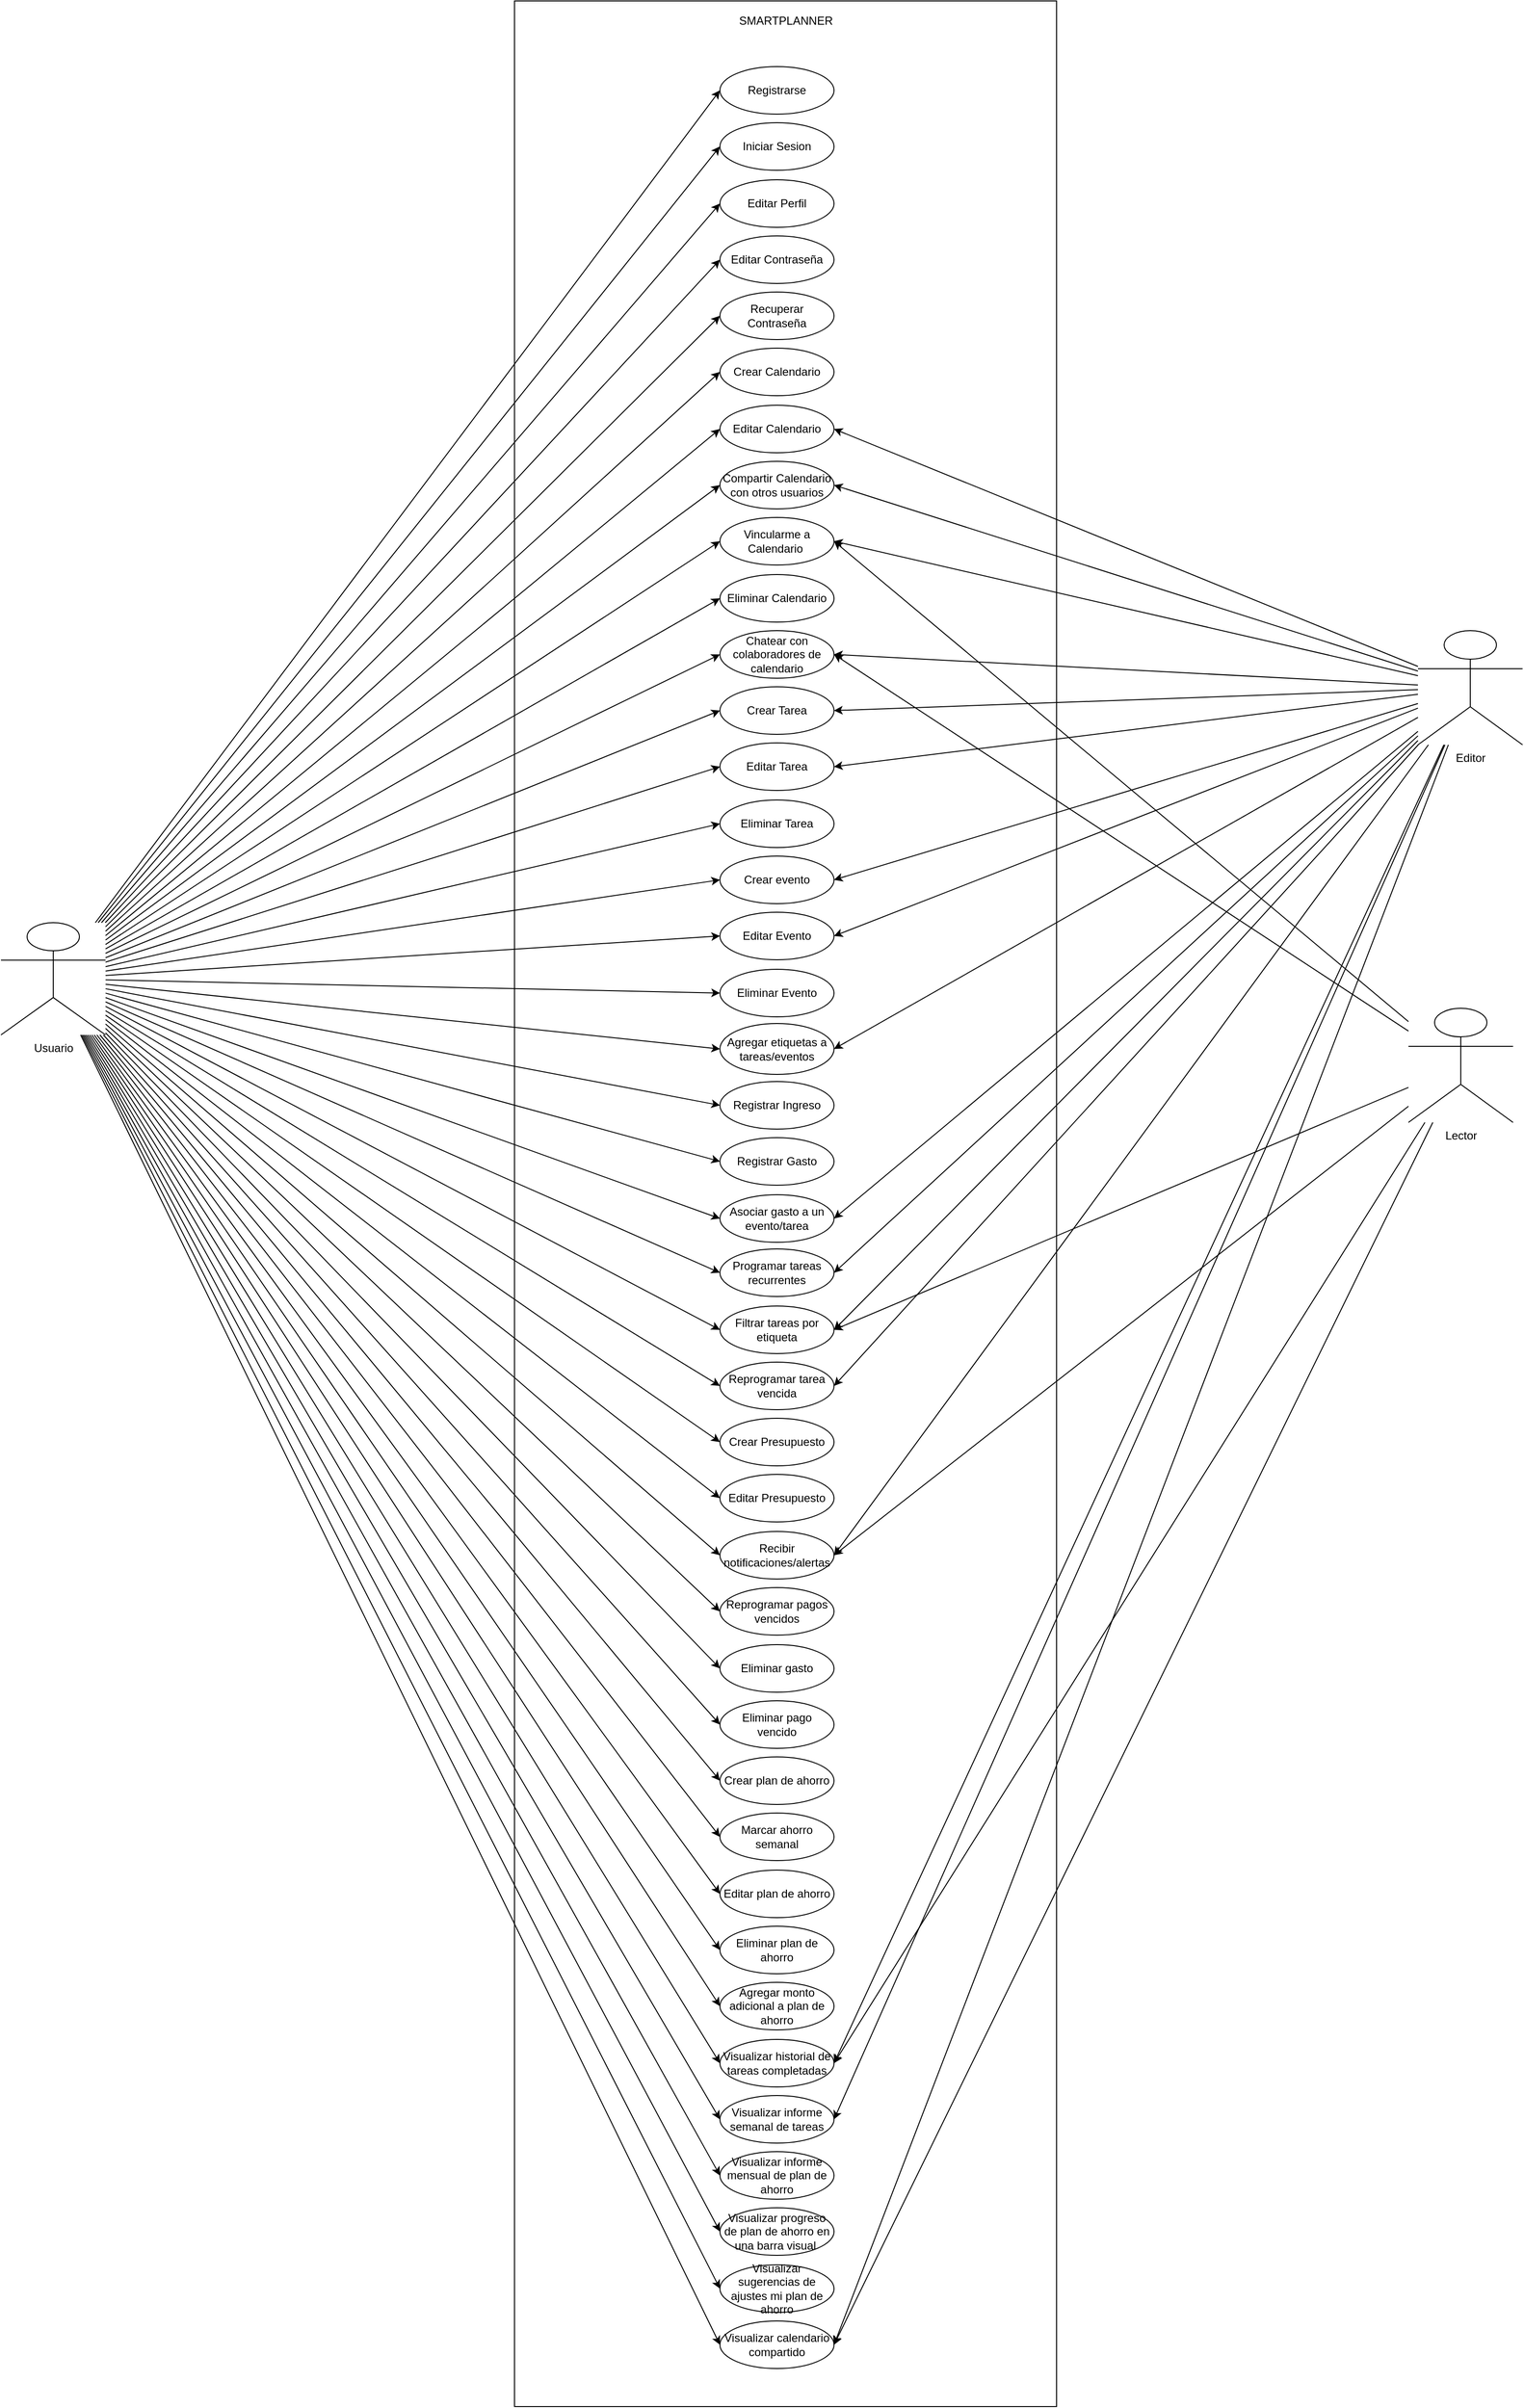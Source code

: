 <mxfile version="26.1.1">
  <diagram name="Página-1" id="19Clk-ZediSKJYomQ7Cn">
    <mxGraphModel dx="3925" dy="1246" grid="1" gridSize="10" guides="1" tooltips="1" connect="1" arrows="1" fold="1" page="1" pageScale="1" pageWidth="827" pageHeight="1169" math="0" shadow="0">
      <root>
        <mxCell id="0" />
        <mxCell id="1" parent="0" />
        <mxCell id="KDMSEXjikYHYoP71dC5_-1" value="Usuario&lt;div&gt;&lt;br&gt;&lt;/div&gt;" style="shape=umlActor;verticalLabelPosition=bottom;verticalAlign=top;html=1;outlineConnect=0;" vertex="1" parent="1">
          <mxGeometry x="-200" y="310" width="30" height="60" as="geometry" />
        </mxCell>
        <mxCell id="KDMSEXjikYHYoP71dC5_-2" value="" style="rounded=0;whiteSpace=wrap;html=1;" vertex="1" parent="1">
          <mxGeometry x="-380" y="41" width="570" height="2529" as="geometry" />
        </mxCell>
        <mxCell id="KDMSEXjikYHYoP71dC5_-5" value="SMARTPLANNER" style="text;html=1;align=center;verticalAlign=middle;resizable=0;points=[];autosize=1;strokeColor=none;fillColor=none;" vertex="1" parent="1">
          <mxGeometry x="-155" y="47" width="120" height="30" as="geometry" />
        </mxCell>
        <mxCell id="KDMSEXjikYHYoP71dC5_-9" value="Registrarse" style="ellipse;whiteSpace=wrap;html=1;" vertex="1" parent="1">
          <mxGeometry x="-164" y="110" width="120" height="50" as="geometry" />
        </mxCell>
        <mxCell id="KDMSEXjikYHYoP71dC5_-10" value="Iniciar Sesion" style="ellipse;whiteSpace=wrap;html=1;" vertex="1" parent="1">
          <mxGeometry x="-164" y="169" width="120" height="50" as="geometry" />
        </mxCell>
        <mxCell id="KDMSEXjikYHYoP71dC5_-11" value="Editar Perfil" style="ellipse;whiteSpace=wrap;html=1;" vertex="1" parent="1">
          <mxGeometry x="-164" y="229" width="120" height="50" as="geometry" />
        </mxCell>
        <mxCell id="KDMSEXjikYHYoP71dC5_-12" value="Recuperar Contraseña" style="ellipse;whiteSpace=wrap;html=1;" vertex="1" parent="1">
          <mxGeometry x="-164" y="347" width="120" height="50" as="geometry" />
        </mxCell>
        <mxCell id="KDMSEXjikYHYoP71dC5_-13" value="Crear Calendario" style="ellipse;whiteSpace=wrap;html=1;" vertex="1" parent="1">
          <mxGeometry x="-164" y="406" width="120" height="50" as="geometry" />
        </mxCell>
        <mxCell id="KDMSEXjikYHYoP71dC5_-14" value="Compartir Calendario con otros usuarios" style="ellipse;whiteSpace=wrap;html=1;" vertex="1" parent="1">
          <mxGeometry x="-164" y="525" width="120" height="50" as="geometry" />
        </mxCell>
        <mxCell id="KDMSEXjikYHYoP71dC5_-15" value="Editar Calendario" style="ellipse;whiteSpace=wrap;html=1;" vertex="1" parent="1">
          <mxGeometry x="-164" y="466" width="120" height="50" as="geometry" />
        </mxCell>
        <mxCell id="KDMSEXjikYHYoP71dC5_-16" value="Eliminar Calendario" style="ellipse;whiteSpace=wrap;html=1;" vertex="1" parent="1">
          <mxGeometry x="-164" y="644" width="120" height="50" as="geometry" />
        </mxCell>
        <mxCell id="KDMSEXjikYHYoP71dC5_-18" value="Crear Tarea" style="ellipse;whiteSpace=wrap;html=1;" vertex="1" parent="1">
          <mxGeometry x="-164" y="762" width="120" height="50" as="geometry" />
        </mxCell>
        <mxCell id="KDMSEXjikYHYoP71dC5_-19" value="Editar Tarea" style="ellipse;whiteSpace=wrap;html=1;" vertex="1" parent="1">
          <mxGeometry x="-164" y="821" width="120" height="50" as="geometry" />
        </mxCell>
        <mxCell id="KDMSEXjikYHYoP71dC5_-20" value="Editar Evento" style="ellipse;whiteSpace=wrap;html=1;" vertex="1" parent="1">
          <mxGeometry x="-164" y="999" width="120" height="50" as="geometry" />
        </mxCell>
        <mxCell id="KDMSEXjikYHYoP71dC5_-21" value="Eliminar Tarea" style="ellipse;whiteSpace=wrap;html=1;" vertex="1" parent="1">
          <mxGeometry x="-164" y="881" width="120" height="50" as="geometry" />
        </mxCell>
        <mxCell id="KDMSEXjikYHYoP71dC5_-22" value="Crear evento" style="ellipse;whiteSpace=wrap;html=1;" vertex="1" parent="1">
          <mxGeometry x="-164" y="940" width="120" height="50" as="geometry" />
        </mxCell>
        <mxCell id="KDMSEXjikYHYoP71dC5_-23" value="Eliminar Evento" style="ellipse;whiteSpace=wrap;html=1;" vertex="1" parent="1">
          <mxGeometry x="-164" y="1059" width="120" height="50" as="geometry" />
        </mxCell>
        <mxCell id="KDMSEXjikYHYoP71dC5_-24" value="Agregar etiquetas a tareas/eventos" style="ellipse;whiteSpace=wrap;html=1;" vertex="1" parent="1">
          <mxGeometry x="-164" y="1116" width="120" height="53.5" as="geometry" />
        </mxCell>
        <mxCell id="KDMSEXjikYHYoP71dC5_-25" value="Vincularme a Calendario&amp;nbsp;" style="ellipse;whiteSpace=wrap;html=1;" vertex="1" parent="1">
          <mxGeometry x="-164" y="584" width="120" height="50" as="geometry" />
        </mxCell>
        <mxCell id="KDMSEXjikYHYoP71dC5_-27" value="Chatear con colaboradores de calendario" style="ellipse;whiteSpace=wrap;html=1;" vertex="1" parent="1">
          <mxGeometry x="-164" y="703" width="120" height="50" as="geometry" />
        </mxCell>
        <mxCell id="KDMSEXjikYHYoP71dC5_-28" value="Editar Contraseña" style="ellipse;whiteSpace=wrap;html=1;" vertex="1" parent="1">
          <mxGeometry x="-164" y="288" width="120" height="50" as="geometry" />
        </mxCell>
        <mxCell id="KDMSEXjikYHYoP71dC5_-29" value="Recibir notificaciones/alertas" style="ellipse;whiteSpace=wrap;html=1;" vertex="1" parent="1">
          <mxGeometry x="-164" y="1650" width="120" height="50" as="geometry" />
        </mxCell>
        <mxCell id="KDMSEXjikYHYoP71dC5_-31" value="Registrar Ingreso" style="ellipse;whiteSpace=wrap;html=1;" vertex="1" parent="1">
          <mxGeometry x="-164" y="1177" width="120" height="50" as="geometry" />
        </mxCell>
        <mxCell id="KDMSEXjikYHYoP71dC5_-32" value="Asociar gasto a un evento/tarea" style="ellipse;whiteSpace=wrap;html=1;" vertex="1" parent="1">
          <mxGeometry x="-164" y="1296" width="120" height="50" as="geometry" />
        </mxCell>
        <mxCell id="KDMSEXjikYHYoP71dC5_-33" value="Registrar Gasto" style="ellipse;whiteSpace=wrap;html=1;" vertex="1" parent="1">
          <mxGeometry x="-164" y="1236" width="120" height="50" as="geometry" />
        </mxCell>
        <mxCell id="KDMSEXjikYHYoP71dC5_-34" value="Programar tareas recurrentes" style="ellipse;whiteSpace=wrap;html=1;" vertex="1" parent="1">
          <mxGeometry x="-164" y="1353" width="120" height="50" as="geometry" />
        </mxCell>
        <mxCell id="KDMSEXjikYHYoP71dC5_-35" value="Filtrar tareas por etiqueta" style="ellipse;whiteSpace=wrap;html=1;" vertex="1" parent="1">
          <mxGeometry x="-164" y="1413" width="120" height="50" as="geometry" />
        </mxCell>
        <mxCell id="KDMSEXjikYHYoP71dC5_-36" value="Reprogramar tarea vencida" style="ellipse;whiteSpace=wrap;html=1;" vertex="1" parent="1">
          <mxGeometry x="-164" y="1472" width="120" height="50" as="geometry" />
        </mxCell>
        <mxCell id="KDMSEXjikYHYoP71dC5_-37" value="Crear Presupuesto" style="ellipse;whiteSpace=wrap;html=1;" vertex="1" parent="1">
          <mxGeometry x="-164" y="1531" width="120" height="50" as="geometry" />
        </mxCell>
        <mxCell id="KDMSEXjikYHYoP71dC5_-38" value="Editar Presupuesto" style="ellipse;whiteSpace=wrap;html=1;" vertex="1" parent="1">
          <mxGeometry x="-164" y="1590" width="120" height="50" as="geometry" />
        </mxCell>
        <mxCell id="KDMSEXjikYHYoP71dC5_-40" value="Reprogramar pagos vencidos" style="ellipse;whiteSpace=wrap;html=1;" vertex="1" parent="1">
          <mxGeometry x="-164" y="1709" width="120" height="50" as="geometry" />
        </mxCell>
        <mxCell id="KDMSEXjikYHYoP71dC5_-41" value="Eliminar gasto" style="ellipse;whiteSpace=wrap;html=1;" vertex="1" parent="1">
          <mxGeometry x="-164" y="1769" width="120" height="50" as="geometry" />
        </mxCell>
        <mxCell id="KDMSEXjikYHYoP71dC5_-42" value="Eliminar pago vencido" style="ellipse;whiteSpace=wrap;html=1;" vertex="1" parent="1">
          <mxGeometry x="-164" y="1828" width="120" height="50" as="geometry" />
        </mxCell>
        <mxCell id="KDMSEXjikYHYoP71dC5_-43" value="Crear plan de ahorro" style="ellipse;whiteSpace=wrap;html=1;" vertex="1" parent="1">
          <mxGeometry x="-164" y="1887" width="120" height="50" as="geometry" />
        </mxCell>
        <mxCell id="KDMSEXjikYHYoP71dC5_-44" value="Marcar ahorro semanal" style="ellipse;whiteSpace=wrap;html=1;" vertex="1" parent="1">
          <mxGeometry x="-164" y="1946" width="120" height="50" as="geometry" />
        </mxCell>
        <mxCell id="KDMSEXjikYHYoP71dC5_-45" value="Editar plan de ahorro" style="ellipse;whiteSpace=wrap;html=1;" vertex="1" parent="1">
          <mxGeometry x="-164" y="2006" width="120" height="50" as="geometry" />
        </mxCell>
        <mxCell id="KDMSEXjikYHYoP71dC5_-46" value="Eliminar plan de ahorro" style="ellipse;whiteSpace=wrap;html=1;" vertex="1" parent="1">
          <mxGeometry x="-164" y="2065" width="120" height="50" as="geometry" />
        </mxCell>
        <mxCell id="KDMSEXjikYHYoP71dC5_-47" value="Agregar monto adicional a plan de ahorro" style="ellipse;whiteSpace=wrap;html=1;" vertex="1" parent="1">
          <mxGeometry x="-164" y="2124" width="120" height="50" as="geometry" />
        </mxCell>
        <mxCell id="KDMSEXjikYHYoP71dC5_-48" value="Visualizar historial de tareas completadas" style="ellipse;whiteSpace=wrap;html=1;" vertex="1" parent="1">
          <mxGeometry x="-164" y="2184" width="120" height="50" as="geometry" />
        </mxCell>
        <mxCell id="KDMSEXjikYHYoP71dC5_-49" value="Visualizar informe semanal de tareas" style="ellipse;whiteSpace=wrap;html=1;" vertex="1" parent="1">
          <mxGeometry x="-164" y="2243" width="120" height="50" as="geometry" />
        </mxCell>
        <mxCell id="KDMSEXjikYHYoP71dC5_-50" value="Visualizar informe mensual de plan de ahorro" style="ellipse;whiteSpace=wrap;html=1;" vertex="1" parent="1">
          <mxGeometry x="-164" y="2302" width="120" height="50" as="geometry" />
        </mxCell>
        <mxCell id="KDMSEXjikYHYoP71dC5_-51" value="Visualizar progreso de plan de ahorro en una barra visual&amp;nbsp;" style="ellipse;whiteSpace=wrap;html=1;" vertex="1" parent="1">
          <mxGeometry x="-164" y="2361" width="120" height="50" as="geometry" />
        </mxCell>
        <mxCell id="KDMSEXjikYHYoP71dC5_-52" value="Visualizar sugerencias de ajustes mi plan de ahorro" style="ellipse;whiteSpace=wrap;html=1;" vertex="1" parent="1">
          <mxGeometry x="-164" y="2421" width="120" height="50" as="geometry" />
        </mxCell>
        <mxCell id="KDMSEXjikYHYoP71dC5_-53" value="Visualizar calendario compartido" style="ellipse;whiteSpace=wrap;html=1;" vertex="1" parent="1">
          <mxGeometry x="-164" y="2480" width="120" height="50" as="geometry" />
        </mxCell>
        <mxCell id="KDMSEXjikYHYoP71dC5_-121" style="rounded=0;orthogonalLoop=1;jettySize=auto;html=1;entryX=1;entryY=0.5;entryDx=0;entryDy=0;" edge="1" parent="1" source="KDMSEXjikYHYoP71dC5_-54" target="KDMSEXjikYHYoP71dC5_-25">
          <mxGeometry relative="1" as="geometry" />
        </mxCell>
        <mxCell id="KDMSEXjikYHYoP71dC5_-122" style="rounded=0;orthogonalLoop=1;jettySize=auto;html=1;entryX=1;entryY=0.5;entryDx=0;entryDy=0;" edge="1" parent="1" source="KDMSEXjikYHYoP71dC5_-54" target="KDMSEXjikYHYoP71dC5_-27">
          <mxGeometry relative="1" as="geometry" />
        </mxCell>
        <mxCell id="KDMSEXjikYHYoP71dC5_-123" style="rounded=0;orthogonalLoop=1;jettySize=auto;html=1;entryX=1;entryY=0.5;entryDx=0;entryDy=0;" edge="1" parent="1" source="KDMSEXjikYHYoP71dC5_-54" target="KDMSEXjikYHYoP71dC5_-35">
          <mxGeometry relative="1" as="geometry" />
        </mxCell>
        <mxCell id="KDMSEXjikYHYoP71dC5_-124" style="rounded=0;orthogonalLoop=1;jettySize=auto;html=1;entryX=1;entryY=0.5;entryDx=0;entryDy=0;" edge="1" parent="1" source="KDMSEXjikYHYoP71dC5_-54" target="KDMSEXjikYHYoP71dC5_-29">
          <mxGeometry relative="1" as="geometry" />
        </mxCell>
        <mxCell id="KDMSEXjikYHYoP71dC5_-126" style="rounded=0;orthogonalLoop=1;jettySize=auto;html=1;entryX=1;entryY=0.5;entryDx=0;entryDy=0;" edge="1" parent="1" source="KDMSEXjikYHYoP71dC5_-54" target="KDMSEXjikYHYoP71dC5_-48">
          <mxGeometry relative="1" as="geometry" />
        </mxCell>
        <mxCell id="KDMSEXjikYHYoP71dC5_-128" style="rounded=0;orthogonalLoop=1;jettySize=auto;html=1;entryX=1;entryY=0.5;entryDx=0;entryDy=0;" edge="1" parent="1" source="KDMSEXjikYHYoP71dC5_-54" target="KDMSEXjikYHYoP71dC5_-53">
          <mxGeometry relative="1" as="geometry" />
        </mxCell>
        <mxCell id="KDMSEXjikYHYoP71dC5_-54" value="Lector" style="shape=umlActor;verticalLabelPosition=bottom;verticalAlign=top;html=1;outlineConnect=0;" vertex="1" parent="1">
          <mxGeometry x="560" y="1100" width="110" height="120" as="geometry" />
        </mxCell>
        <mxCell id="KDMSEXjikYHYoP71dC5_-58" style="rounded=0;orthogonalLoop=1;jettySize=auto;html=1;entryX=0;entryY=0.5;entryDx=0;entryDy=0;" edge="1" parent="1" source="KDMSEXjikYHYoP71dC5_-55" target="KDMSEXjikYHYoP71dC5_-9">
          <mxGeometry relative="1" as="geometry" />
        </mxCell>
        <mxCell id="KDMSEXjikYHYoP71dC5_-59" style="rounded=0;orthogonalLoop=1;jettySize=auto;html=1;entryX=0;entryY=0.5;entryDx=0;entryDy=0;" edge="1" parent="1" source="KDMSEXjikYHYoP71dC5_-55" target="KDMSEXjikYHYoP71dC5_-10">
          <mxGeometry relative="1" as="geometry" />
        </mxCell>
        <mxCell id="KDMSEXjikYHYoP71dC5_-60" style="rounded=0;orthogonalLoop=1;jettySize=auto;html=1;entryX=0;entryY=0.5;entryDx=0;entryDy=0;" edge="1" parent="1" source="KDMSEXjikYHYoP71dC5_-55" target="KDMSEXjikYHYoP71dC5_-11">
          <mxGeometry relative="1" as="geometry" />
        </mxCell>
        <mxCell id="KDMSEXjikYHYoP71dC5_-61" style="rounded=0;orthogonalLoop=1;jettySize=auto;html=1;entryX=0;entryY=0.5;entryDx=0;entryDy=0;" edge="1" parent="1" source="KDMSEXjikYHYoP71dC5_-55" target="KDMSEXjikYHYoP71dC5_-28">
          <mxGeometry relative="1" as="geometry" />
        </mxCell>
        <mxCell id="KDMSEXjikYHYoP71dC5_-62" style="rounded=0;orthogonalLoop=1;jettySize=auto;html=1;entryX=0;entryY=0.5;entryDx=0;entryDy=0;" edge="1" parent="1" source="KDMSEXjikYHYoP71dC5_-55" target="KDMSEXjikYHYoP71dC5_-12">
          <mxGeometry relative="1" as="geometry" />
        </mxCell>
        <mxCell id="KDMSEXjikYHYoP71dC5_-63" style="rounded=0;orthogonalLoop=1;jettySize=auto;html=1;entryX=0;entryY=0.5;entryDx=0;entryDy=0;" edge="1" parent="1" source="KDMSEXjikYHYoP71dC5_-55" target="KDMSEXjikYHYoP71dC5_-13">
          <mxGeometry relative="1" as="geometry" />
        </mxCell>
        <mxCell id="KDMSEXjikYHYoP71dC5_-64" style="rounded=0;orthogonalLoop=1;jettySize=auto;html=1;entryX=0;entryY=0.5;entryDx=0;entryDy=0;" edge="1" parent="1" source="KDMSEXjikYHYoP71dC5_-55" target="KDMSEXjikYHYoP71dC5_-15">
          <mxGeometry relative="1" as="geometry" />
        </mxCell>
        <mxCell id="KDMSEXjikYHYoP71dC5_-65" style="rounded=0;orthogonalLoop=1;jettySize=auto;html=1;entryX=0;entryY=0.5;entryDx=0;entryDy=0;" edge="1" parent="1" source="KDMSEXjikYHYoP71dC5_-55" target="KDMSEXjikYHYoP71dC5_-14">
          <mxGeometry relative="1" as="geometry" />
        </mxCell>
        <mxCell id="KDMSEXjikYHYoP71dC5_-66" style="rounded=0;orthogonalLoop=1;jettySize=auto;html=1;entryX=0;entryY=0.5;entryDx=0;entryDy=0;" edge="1" parent="1" source="KDMSEXjikYHYoP71dC5_-55" target="KDMSEXjikYHYoP71dC5_-25">
          <mxGeometry relative="1" as="geometry" />
        </mxCell>
        <mxCell id="KDMSEXjikYHYoP71dC5_-67" style="rounded=0;orthogonalLoop=1;jettySize=auto;html=1;entryX=0;entryY=0.5;entryDx=0;entryDy=0;" edge="1" parent="1" source="KDMSEXjikYHYoP71dC5_-55" target="KDMSEXjikYHYoP71dC5_-16">
          <mxGeometry relative="1" as="geometry" />
        </mxCell>
        <mxCell id="KDMSEXjikYHYoP71dC5_-68" style="rounded=0;orthogonalLoop=1;jettySize=auto;html=1;entryX=0;entryY=0.5;entryDx=0;entryDy=0;" edge="1" parent="1" source="KDMSEXjikYHYoP71dC5_-55" target="KDMSEXjikYHYoP71dC5_-27">
          <mxGeometry relative="1" as="geometry" />
        </mxCell>
        <mxCell id="KDMSEXjikYHYoP71dC5_-69" style="rounded=0;orthogonalLoop=1;jettySize=auto;html=1;entryX=0;entryY=0.5;entryDx=0;entryDy=0;" edge="1" parent="1" source="KDMSEXjikYHYoP71dC5_-55" target="KDMSEXjikYHYoP71dC5_-18">
          <mxGeometry relative="1" as="geometry" />
        </mxCell>
        <mxCell id="KDMSEXjikYHYoP71dC5_-70" style="rounded=0;orthogonalLoop=1;jettySize=auto;html=1;entryX=0;entryY=0.5;entryDx=0;entryDy=0;" edge="1" parent="1" source="KDMSEXjikYHYoP71dC5_-55" target="KDMSEXjikYHYoP71dC5_-19">
          <mxGeometry relative="1" as="geometry" />
        </mxCell>
        <mxCell id="KDMSEXjikYHYoP71dC5_-71" style="rounded=0;orthogonalLoop=1;jettySize=auto;html=1;entryX=0;entryY=0.5;entryDx=0;entryDy=0;" edge="1" parent="1" source="KDMSEXjikYHYoP71dC5_-55" target="KDMSEXjikYHYoP71dC5_-21">
          <mxGeometry relative="1" as="geometry" />
        </mxCell>
        <mxCell id="KDMSEXjikYHYoP71dC5_-72" style="rounded=0;orthogonalLoop=1;jettySize=auto;html=1;entryX=0;entryY=0.5;entryDx=0;entryDy=0;" edge="1" parent="1" source="KDMSEXjikYHYoP71dC5_-55" target="KDMSEXjikYHYoP71dC5_-22">
          <mxGeometry relative="1" as="geometry" />
        </mxCell>
        <mxCell id="KDMSEXjikYHYoP71dC5_-73" style="rounded=0;orthogonalLoop=1;jettySize=auto;html=1;entryX=0;entryY=0.5;entryDx=0;entryDy=0;" edge="1" parent="1" source="KDMSEXjikYHYoP71dC5_-55" target="KDMSEXjikYHYoP71dC5_-20">
          <mxGeometry relative="1" as="geometry" />
        </mxCell>
        <mxCell id="KDMSEXjikYHYoP71dC5_-74" style="rounded=0;orthogonalLoop=1;jettySize=auto;html=1;entryX=0;entryY=0.5;entryDx=0;entryDy=0;" edge="1" parent="1" source="KDMSEXjikYHYoP71dC5_-55" target="KDMSEXjikYHYoP71dC5_-23">
          <mxGeometry relative="1" as="geometry" />
        </mxCell>
        <mxCell id="KDMSEXjikYHYoP71dC5_-75" style="rounded=0;orthogonalLoop=1;jettySize=auto;html=1;entryX=0;entryY=0.5;entryDx=0;entryDy=0;" edge="1" parent="1" source="KDMSEXjikYHYoP71dC5_-55" target="KDMSEXjikYHYoP71dC5_-24">
          <mxGeometry relative="1" as="geometry" />
        </mxCell>
        <mxCell id="KDMSEXjikYHYoP71dC5_-76" style="rounded=0;orthogonalLoop=1;jettySize=auto;html=1;entryX=0;entryY=0.5;entryDx=0;entryDy=0;" edge="1" parent="1" source="KDMSEXjikYHYoP71dC5_-55" target="KDMSEXjikYHYoP71dC5_-31">
          <mxGeometry relative="1" as="geometry" />
        </mxCell>
        <mxCell id="KDMSEXjikYHYoP71dC5_-77" style="rounded=0;orthogonalLoop=1;jettySize=auto;html=1;entryX=0;entryY=0.5;entryDx=0;entryDy=0;" edge="1" parent="1" source="KDMSEXjikYHYoP71dC5_-55" target="KDMSEXjikYHYoP71dC5_-33">
          <mxGeometry relative="1" as="geometry" />
        </mxCell>
        <mxCell id="KDMSEXjikYHYoP71dC5_-78" style="rounded=0;orthogonalLoop=1;jettySize=auto;html=1;entryX=0;entryY=0.5;entryDx=0;entryDy=0;" edge="1" parent="1" source="KDMSEXjikYHYoP71dC5_-55" target="KDMSEXjikYHYoP71dC5_-32">
          <mxGeometry relative="1" as="geometry" />
        </mxCell>
        <mxCell id="KDMSEXjikYHYoP71dC5_-80" style="rounded=0;orthogonalLoop=1;jettySize=auto;html=1;entryX=0;entryY=0.5;entryDx=0;entryDy=0;" edge="1" parent="1" source="KDMSEXjikYHYoP71dC5_-55" target="KDMSEXjikYHYoP71dC5_-34">
          <mxGeometry relative="1" as="geometry" />
        </mxCell>
        <mxCell id="KDMSEXjikYHYoP71dC5_-81" style="rounded=0;orthogonalLoop=1;jettySize=auto;html=1;entryX=0;entryY=0.5;entryDx=0;entryDy=0;" edge="1" parent="1" source="KDMSEXjikYHYoP71dC5_-55" target="KDMSEXjikYHYoP71dC5_-35">
          <mxGeometry relative="1" as="geometry" />
        </mxCell>
        <mxCell id="KDMSEXjikYHYoP71dC5_-82" style="rounded=0;orthogonalLoop=1;jettySize=auto;html=1;entryX=0;entryY=0.5;entryDx=0;entryDy=0;" edge="1" parent="1" source="KDMSEXjikYHYoP71dC5_-55" target="KDMSEXjikYHYoP71dC5_-36">
          <mxGeometry relative="1" as="geometry" />
        </mxCell>
        <mxCell id="KDMSEXjikYHYoP71dC5_-83" style="rounded=0;orthogonalLoop=1;jettySize=auto;html=1;entryX=0;entryY=0.5;entryDx=0;entryDy=0;" edge="1" parent="1" source="KDMSEXjikYHYoP71dC5_-55" target="KDMSEXjikYHYoP71dC5_-37">
          <mxGeometry relative="1" as="geometry" />
        </mxCell>
        <mxCell id="KDMSEXjikYHYoP71dC5_-84" style="rounded=0;orthogonalLoop=1;jettySize=auto;html=1;entryX=0;entryY=0.5;entryDx=0;entryDy=0;" edge="1" parent="1" source="KDMSEXjikYHYoP71dC5_-55" target="KDMSEXjikYHYoP71dC5_-38">
          <mxGeometry relative="1" as="geometry" />
        </mxCell>
        <mxCell id="KDMSEXjikYHYoP71dC5_-85" style="rounded=0;orthogonalLoop=1;jettySize=auto;html=1;entryX=0;entryY=0.5;entryDx=0;entryDy=0;" edge="1" parent="1" source="KDMSEXjikYHYoP71dC5_-55" target="KDMSEXjikYHYoP71dC5_-29">
          <mxGeometry relative="1" as="geometry" />
        </mxCell>
        <mxCell id="KDMSEXjikYHYoP71dC5_-87" style="rounded=0;orthogonalLoop=1;jettySize=auto;html=1;entryX=0;entryY=0.5;entryDx=0;entryDy=0;" edge="1" parent="1" source="KDMSEXjikYHYoP71dC5_-55" target="KDMSEXjikYHYoP71dC5_-40">
          <mxGeometry relative="1" as="geometry" />
        </mxCell>
        <mxCell id="KDMSEXjikYHYoP71dC5_-88" style="rounded=0;orthogonalLoop=1;jettySize=auto;html=1;entryX=0;entryY=0.5;entryDx=0;entryDy=0;" edge="1" parent="1" source="KDMSEXjikYHYoP71dC5_-55" target="KDMSEXjikYHYoP71dC5_-41">
          <mxGeometry relative="1" as="geometry" />
        </mxCell>
        <mxCell id="KDMSEXjikYHYoP71dC5_-89" style="rounded=0;orthogonalLoop=1;jettySize=auto;html=1;entryX=0;entryY=0.5;entryDx=0;entryDy=0;" edge="1" parent="1" source="KDMSEXjikYHYoP71dC5_-55" target="KDMSEXjikYHYoP71dC5_-42">
          <mxGeometry relative="1" as="geometry" />
        </mxCell>
        <mxCell id="KDMSEXjikYHYoP71dC5_-90" style="rounded=0;orthogonalLoop=1;jettySize=auto;html=1;entryX=0;entryY=0.5;entryDx=0;entryDy=0;" edge="1" parent="1" source="KDMSEXjikYHYoP71dC5_-55" target="KDMSEXjikYHYoP71dC5_-43">
          <mxGeometry relative="1" as="geometry" />
        </mxCell>
        <mxCell id="KDMSEXjikYHYoP71dC5_-91" style="rounded=0;orthogonalLoop=1;jettySize=auto;html=1;entryX=0;entryY=0.5;entryDx=0;entryDy=0;" edge="1" parent="1" source="KDMSEXjikYHYoP71dC5_-55" target="KDMSEXjikYHYoP71dC5_-44">
          <mxGeometry relative="1" as="geometry" />
        </mxCell>
        <mxCell id="KDMSEXjikYHYoP71dC5_-92" style="rounded=0;orthogonalLoop=1;jettySize=auto;html=1;entryX=0;entryY=0.5;entryDx=0;entryDy=0;" edge="1" parent="1" source="KDMSEXjikYHYoP71dC5_-55" target="KDMSEXjikYHYoP71dC5_-45">
          <mxGeometry relative="1" as="geometry" />
        </mxCell>
        <mxCell id="KDMSEXjikYHYoP71dC5_-93" style="rounded=0;orthogonalLoop=1;jettySize=auto;html=1;entryX=0;entryY=0.5;entryDx=0;entryDy=0;" edge="1" parent="1" source="KDMSEXjikYHYoP71dC5_-55" target="KDMSEXjikYHYoP71dC5_-46">
          <mxGeometry relative="1" as="geometry" />
        </mxCell>
        <mxCell id="KDMSEXjikYHYoP71dC5_-94" style="rounded=0;orthogonalLoop=1;jettySize=auto;html=1;entryX=0;entryY=0.5;entryDx=0;entryDy=0;" edge="1" parent="1" source="KDMSEXjikYHYoP71dC5_-55" target="KDMSEXjikYHYoP71dC5_-47">
          <mxGeometry relative="1" as="geometry" />
        </mxCell>
        <mxCell id="KDMSEXjikYHYoP71dC5_-95" style="rounded=0;orthogonalLoop=1;jettySize=auto;html=1;entryX=0;entryY=0.5;entryDx=0;entryDy=0;" edge="1" parent="1" source="KDMSEXjikYHYoP71dC5_-55" target="KDMSEXjikYHYoP71dC5_-48">
          <mxGeometry relative="1" as="geometry" />
        </mxCell>
        <mxCell id="KDMSEXjikYHYoP71dC5_-96" style="rounded=0;orthogonalLoop=1;jettySize=auto;html=1;entryX=0;entryY=0.5;entryDx=0;entryDy=0;" edge="1" parent="1" source="KDMSEXjikYHYoP71dC5_-55" target="KDMSEXjikYHYoP71dC5_-49">
          <mxGeometry relative="1" as="geometry" />
        </mxCell>
        <mxCell id="KDMSEXjikYHYoP71dC5_-97" style="rounded=0;orthogonalLoop=1;jettySize=auto;html=1;entryX=0;entryY=0.5;entryDx=0;entryDy=0;" edge="1" parent="1" source="KDMSEXjikYHYoP71dC5_-55" target="KDMSEXjikYHYoP71dC5_-50">
          <mxGeometry relative="1" as="geometry" />
        </mxCell>
        <mxCell id="KDMSEXjikYHYoP71dC5_-98" style="rounded=0;orthogonalLoop=1;jettySize=auto;html=1;entryX=0;entryY=0.5;entryDx=0;entryDy=0;" edge="1" parent="1" source="KDMSEXjikYHYoP71dC5_-55" target="KDMSEXjikYHYoP71dC5_-51">
          <mxGeometry relative="1" as="geometry" />
        </mxCell>
        <mxCell id="KDMSEXjikYHYoP71dC5_-99" style="rounded=0;orthogonalLoop=1;jettySize=auto;html=1;entryX=0;entryY=0.5;entryDx=0;entryDy=0;" edge="1" parent="1" source="KDMSEXjikYHYoP71dC5_-55" target="KDMSEXjikYHYoP71dC5_-52">
          <mxGeometry relative="1" as="geometry" />
        </mxCell>
        <mxCell id="KDMSEXjikYHYoP71dC5_-100" style="rounded=0;orthogonalLoop=1;jettySize=auto;html=1;entryX=0;entryY=0.5;entryDx=0;entryDy=0;" edge="1" parent="1" source="KDMSEXjikYHYoP71dC5_-55" target="KDMSEXjikYHYoP71dC5_-53">
          <mxGeometry relative="1" as="geometry" />
        </mxCell>
        <mxCell id="KDMSEXjikYHYoP71dC5_-55" value="Usuario" style="shape=umlActor;verticalLabelPosition=bottom;verticalAlign=top;html=1;outlineConnect=0;" vertex="1" parent="1">
          <mxGeometry x="-920" y="1010" width="110" height="118" as="geometry" />
        </mxCell>
        <mxCell id="KDMSEXjikYHYoP71dC5_-101" style="rounded=0;orthogonalLoop=1;jettySize=auto;html=1;entryX=1;entryY=0.5;entryDx=0;entryDy=0;" edge="1" parent="1" source="KDMSEXjikYHYoP71dC5_-56" target="KDMSEXjikYHYoP71dC5_-15">
          <mxGeometry relative="1" as="geometry" />
        </mxCell>
        <mxCell id="KDMSEXjikYHYoP71dC5_-102" style="rounded=0;orthogonalLoop=1;jettySize=auto;html=1;entryX=1;entryY=0.5;entryDx=0;entryDy=0;" edge="1" parent="1" source="KDMSEXjikYHYoP71dC5_-56" target="KDMSEXjikYHYoP71dC5_-14">
          <mxGeometry relative="1" as="geometry" />
        </mxCell>
        <mxCell id="KDMSEXjikYHYoP71dC5_-103" style="rounded=0;orthogonalLoop=1;jettySize=auto;html=1;entryX=1;entryY=0.5;entryDx=0;entryDy=0;" edge="1" parent="1" source="KDMSEXjikYHYoP71dC5_-56" target="KDMSEXjikYHYoP71dC5_-25">
          <mxGeometry relative="1" as="geometry" />
        </mxCell>
        <mxCell id="KDMSEXjikYHYoP71dC5_-104" style="rounded=0;orthogonalLoop=1;jettySize=auto;html=1;entryX=1;entryY=0.5;entryDx=0;entryDy=0;" edge="1" parent="1" source="KDMSEXjikYHYoP71dC5_-56" target="KDMSEXjikYHYoP71dC5_-27">
          <mxGeometry relative="1" as="geometry" />
        </mxCell>
        <mxCell id="KDMSEXjikYHYoP71dC5_-105" style="rounded=0;orthogonalLoop=1;jettySize=auto;html=1;entryX=1;entryY=0.5;entryDx=0;entryDy=0;" edge="1" parent="1" source="KDMSEXjikYHYoP71dC5_-56" target="KDMSEXjikYHYoP71dC5_-18">
          <mxGeometry relative="1" as="geometry" />
        </mxCell>
        <mxCell id="KDMSEXjikYHYoP71dC5_-106" style="rounded=0;orthogonalLoop=1;jettySize=auto;html=1;entryX=1;entryY=0.5;entryDx=0;entryDy=0;" edge="1" parent="1" source="KDMSEXjikYHYoP71dC5_-56" target="KDMSEXjikYHYoP71dC5_-19">
          <mxGeometry relative="1" as="geometry" />
        </mxCell>
        <mxCell id="KDMSEXjikYHYoP71dC5_-107" style="rounded=0;orthogonalLoop=1;jettySize=auto;html=1;entryX=1;entryY=0.5;entryDx=0;entryDy=0;" edge="1" parent="1" source="KDMSEXjikYHYoP71dC5_-56" target="KDMSEXjikYHYoP71dC5_-22">
          <mxGeometry relative="1" as="geometry" />
        </mxCell>
        <mxCell id="KDMSEXjikYHYoP71dC5_-108" style="rounded=0;orthogonalLoop=1;jettySize=auto;html=1;entryX=1;entryY=0.5;entryDx=0;entryDy=0;" edge="1" parent="1" source="KDMSEXjikYHYoP71dC5_-56" target="KDMSEXjikYHYoP71dC5_-20">
          <mxGeometry relative="1" as="geometry" />
        </mxCell>
        <mxCell id="KDMSEXjikYHYoP71dC5_-109" style="rounded=0;orthogonalLoop=1;jettySize=auto;html=1;entryX=1;entryY=0.5;entryDx=0;entryDy=0;" edge="1" parent="1" source="KDMSEXjikYHYoP71dC5_-56" target="KDMSEXjikYHYoP71dC5_-24">
          <mxGeometry relative="1" as="geometry" />
        </mxCell>
        <mxCell id="KDMSEXjikYHYoP71dC5_-111" style="rounded=0;orthogonalLoop=1;jettySize=auto;html=1;entryX=1;entryY=0.5;entryDx=0;entryDy=0;" edge="1" parent="1" source="KDMSEXjikYHYoP71dC5_-56" target="KDMSEXjikYHYoP71dC5_-32">
          <mxGeometry relative="1" as="geometry" />
        </mxCell>
        <mxCell id="KDMSEXjikYHYoP71dC5_-112" style="rounded=0;orthogonalLoop=1;jettySize=auto;html=1;entryX=1;entryY=0.5;entryDx=0;entryDy=0;" edge="1" parent="1" source="KDMSEXjikYHYoP71dC5_-56" target="KDMSEXjikYHYoP71dC5_-34">
          <mxGeometry relative="1" as="geometry" />
        </mxCell>
        <mxCell id="KDMSEXjikYHYoP71dC5_-113" style="rounded=0;orthogonalLoop=1;jettySize=auto;html=1;entryX=1;entryY=0.5;entryDx=0;entryDy=0;" edge="1" parent="1" source="KDMSEXjikYHYoP71dC5_-56" target="KDMSEXjikYHYoP71dC5_-35">
          <mxGeometry relative="1" as="geometry" />
        </mxCell>
        <mxCell id="KDMSEXjikYHYoP71dC5_-114" style="rounded=0;orthogonalLoop=1;jettySize=auto;html=1;entryX=1;entryY=0.5;entryDx=0;entryDy=0;" edge="1" parent="1" source="KDMSEXjikYHYoP71dC5_-56" target="KDMSEXjikYHYoP71dC5_-36">
          <mxGeometry relative="1" as="geometry" />
        </mxCell>
        <mxCell id="KDMSEXjikYHYoP71dC5_-115" style="rounded=0;orthogonalLoop=1;jettySize=auto;html=1;entryX=1;entryY=0.5;entryDx=0;entryDy=0;" edge="1" parent="1" source="KDMSEXjikYHYoP71dC5_-56" target="KDMSEXjikYHYoP71dC5_-29">
          <mxGeometry relative="1" as="geometry" />
        </mxCell>
        <mxCell id="KDMSEXjikYHYoP71dC5_-116" style="rounded=0;orthogonalLoop=1;jettySize=auto;html=1;entryX=1;entryY=0.5;entryDx=0;entryDy=0;" edge="1" parent="1" source="KDMSEXjikYHYoP71dC5_-56" target="KDMSEXjikYHYoP71dC5_-48">
          <mxGeometry relative="1" as="geometry" />
        </mxCell>
        <mxCell id="KDMSEXjikYHYoP71dC5_-117" style="rounded=0;orthogonalLoop=1;jettySize=auto;html=1;entryX=1;entryY=0.5;entryDx=0;entryDy=0;" edge="1" parent="1" source="KDMSEXjikYHYoP71dC5_-56" target="KDMSEXjikYHYoP71dC5_-49">
          <mxGeometry relative="1" as="geometry" />
        </mxCell>
        <mxCell id="KDMSEXjikYHYoP71dC5_-119" style="rounded=0;orthogonalLoop=1;jettySize=auto;html=1;entryX=1;entryY=0.5;entryDx=0;entryDy=0;" edge="1" parent="1" source="KDMSEXjikYHYoP71dC5_-56" target="KDMSEXjikYHYoP71dC5_-53">
          <mxGeometry relative="1" as="geometry" />
        </mxCell>
        <mxCell id="KDMSEXjikYHYoP71dC5_-56" value="Editor" style="shape=umlActor;verticalLabelPosition=bottom;verticalAlign=top;html=1;outlineConnect=0;" vertex="1" parent="1">
          <mxGeometry x="570" y="703" width="110" height="120" as="geometry" />
        </mxCell>
      </root>
    </mxGraphModel>
  </diagram>
</mxfile>
